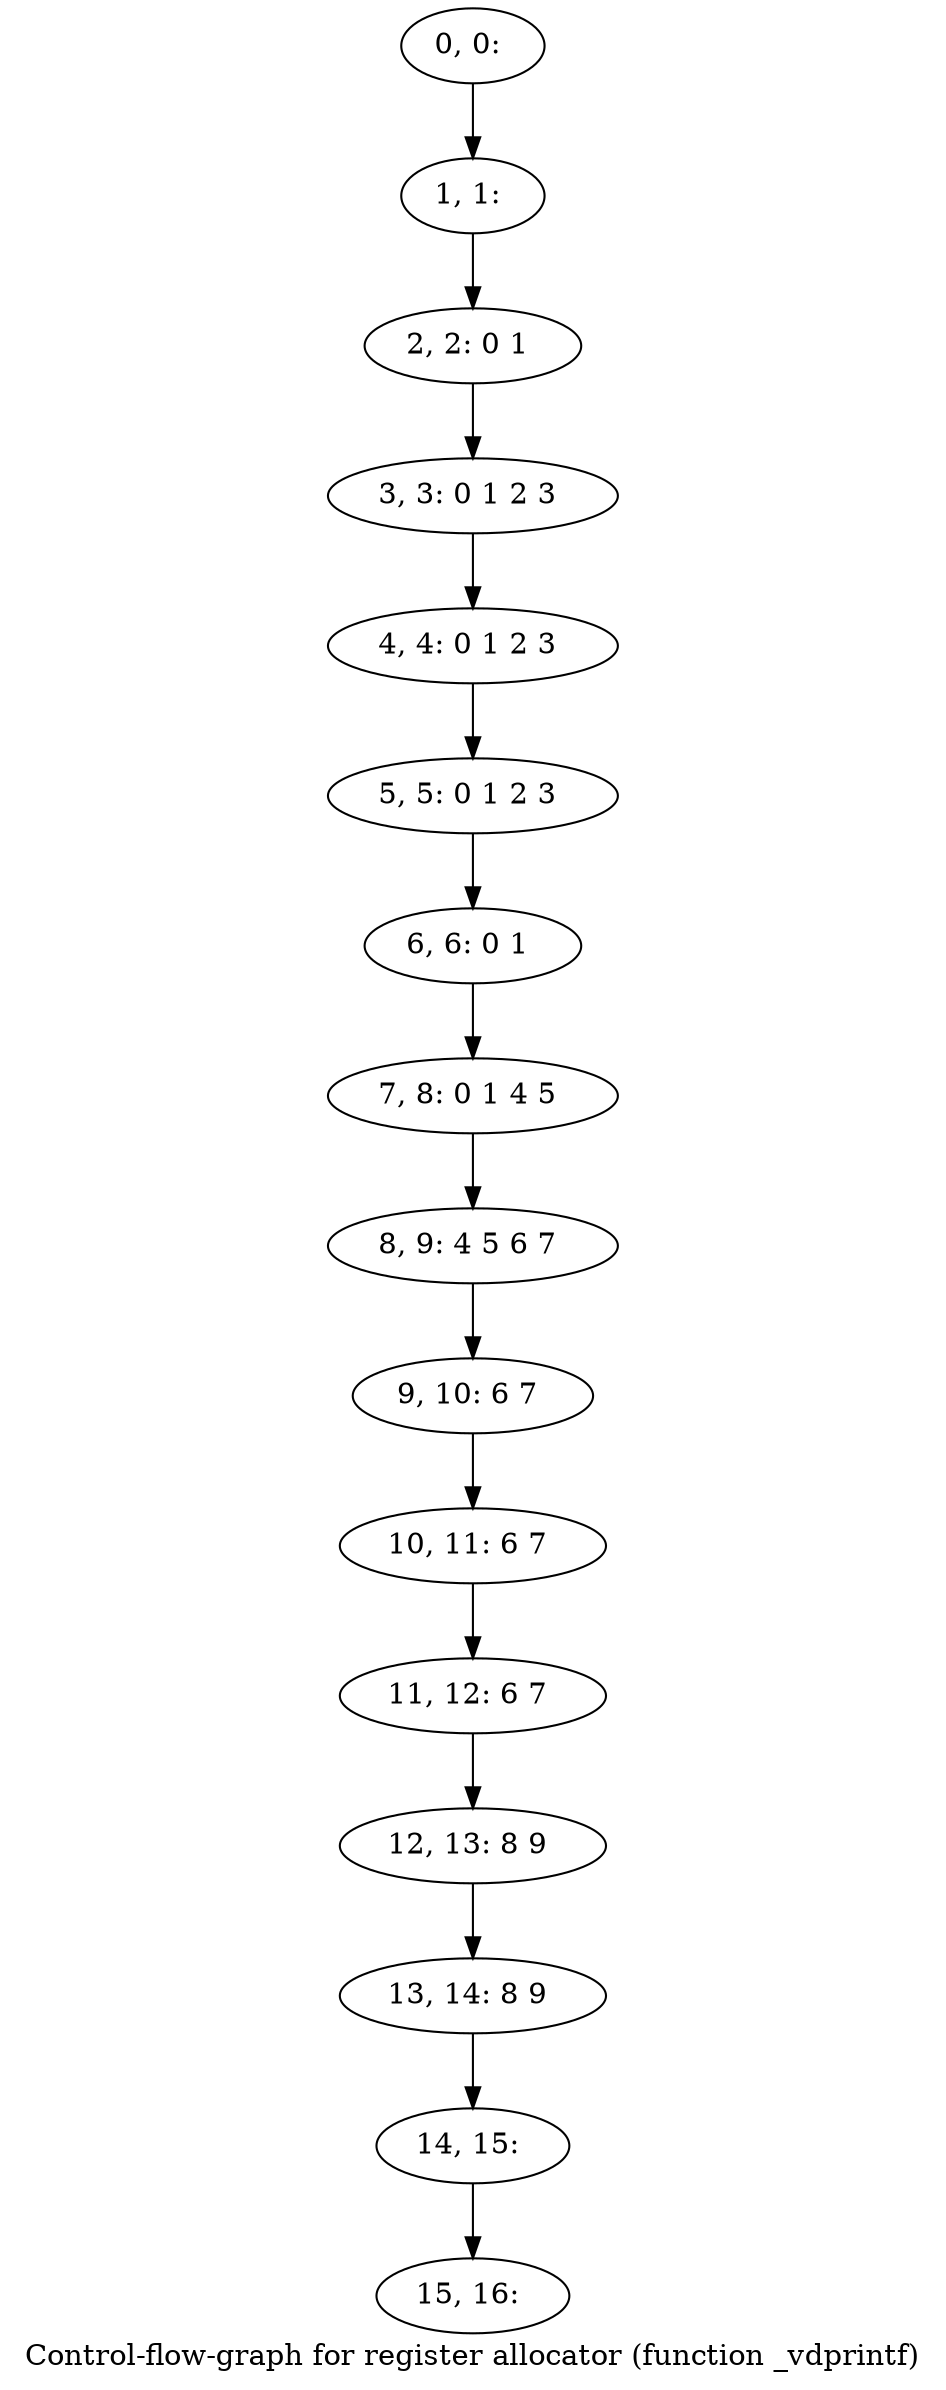 digraph G {
graph [label="Control-flow-graph for register allocator (function _vdprintf)"]
0[label="0, 0: "];
1[label="1, 1: "];
2[label="2, 2: 0 1 "];
3[label="3, 3: 0 1 2 3 "];
4[label="4, 4: 0 1 2 3 "];
5[label="5, 5: 0 1 2 3 "];
6[label="6, 6: 0 1 "];
7[label="7, 8: 0 1 4 5 "];
8[label="8, 9: 4 5 6 7 "];
9[label="9, 10: 6 7 "];
10[label="10, 11: 6 7 "];
11[label="11, 12: 6 7 "];
12[label="12, 13: 8 9 "];
13[label="13, 14: 8 9 "];
14[label="14, 15: "];
15[label="15, 16: "];
0->1 ;
1->2 ;
2->3 ;
3->4 ;
4->5 ;
5->6 ;
6->7 ;
7->8 ;
8->9 ;
9->10 ;
10->11 ;
11->12 ;
12->13 ;
13->14 ;
14->15 ;
}
